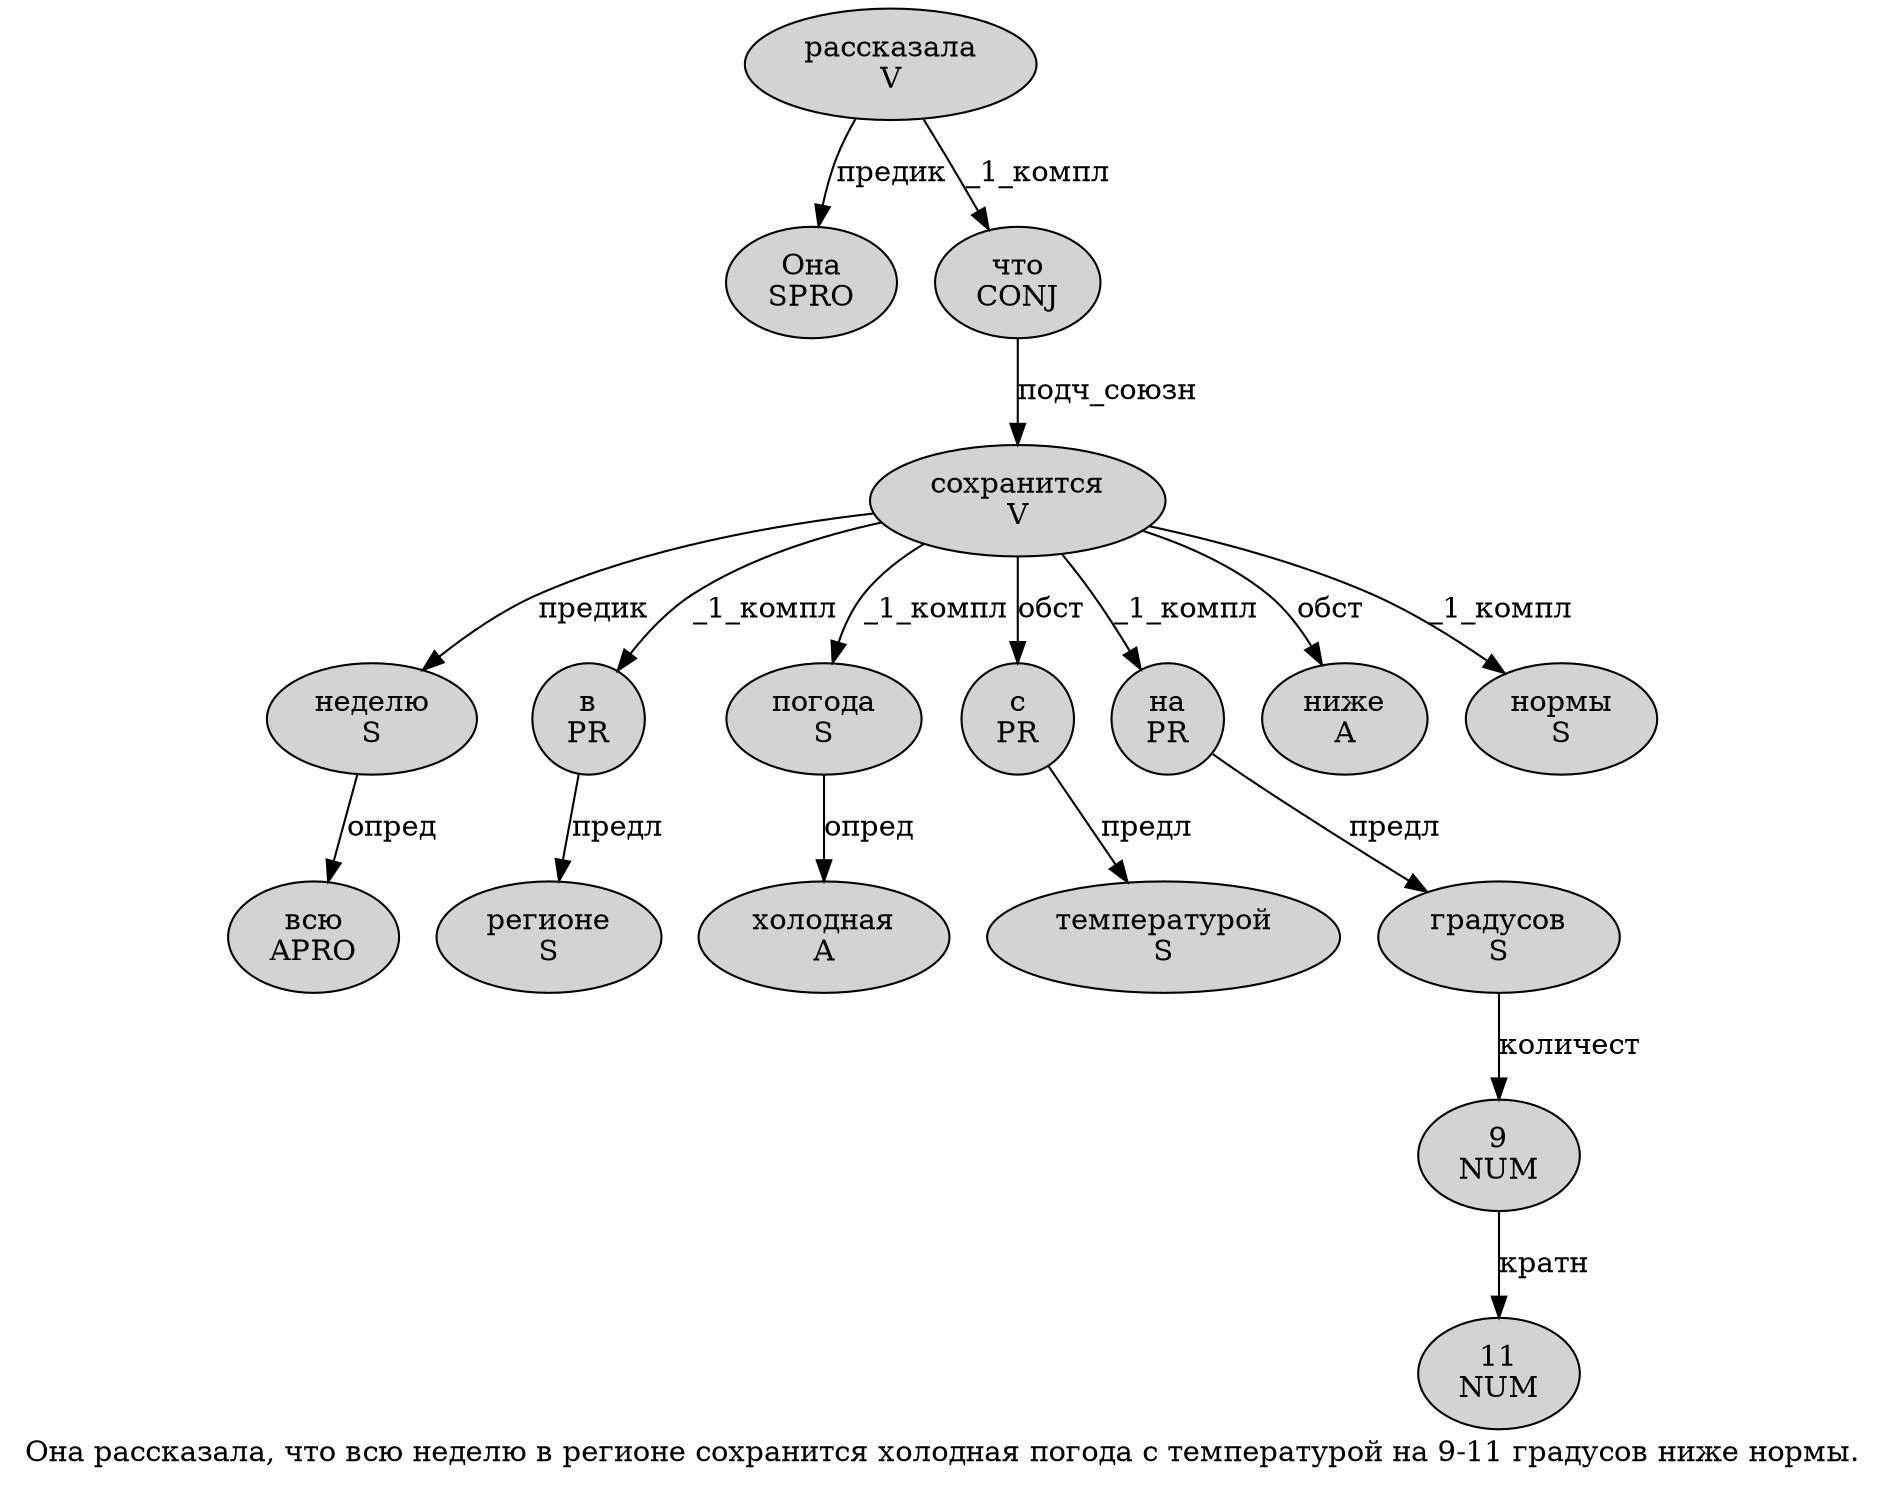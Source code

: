 digraph SENTENCE_664 {
	graph [label="Она рассказала, что всю неделю в регионе сохранится холодная погода с температурой на 9-11 градусов ниже нормы."]
	node [style=filled]
		0 [label="Она
SPRO" color="" fillcolor=lightgray penwidth=1 shape=ellipse]
		1 [label="рассказала
V" color="" fillcolor=lightgray penwidth=1 shape=ellipse]
		3 [label="что
CONJ" color="" fillcolor=lightgray penwidth=1 shape=ellipse]
		4 [label="всю
APRO" color="" fillcolor=lightgray penwidth=1 shape=ellipse]
		5 [label="неделю
S" color="" fillcolor=lightgray penwidth=1 shape=ellipse]
		6 [label="в
PR" color="" fillcolor=lightgray penwidth=1 shape=ellipse]
		7 [label="регионе
S" color="" fillcolor=lightgray penwidth=1 shape=ellipse]
		8 [label="сохранится
V" color="" fillcolor=lightgray penwidth=1 shape=ellipse]
		9 [label="холодная
A" color="" fillcolor=lightgray penwidth=1 shape=ellipse]
		10 [label="погода
S" color="" fillcolor=lightgray penwidth=1 shape=ellipse]
		11 [label="с
PR" color="" fillcolor=lightgray penwidth=1 shape=ellipse]
		12 [label="температурой
S" color="" fillcolor=lightgray penwidth=1 shape=ellipse]
		13 [label="на
PR" color="" fillcolor=lightgray penwidth=1 shape=ellipse]
		14 [label="9
NUM" color="" fillcolor=lightgray penwidth=1 shape=ellipse]
		16 [label="11
NUM" color="" fillcolor=lightgray penwidth=1 shape=ellipse]
		17 [label="градусов
S" color="" fillcolor=lightgray penwidth=1 shape=ellipse]
		18 [label="ниже
A" color="" fillcolor=lightgray penwidth=1 shape=ellipse]
		19 [label="нормы
S" color="" fillcolor=lightgray penwidth=1 shape=ellipse]
			8 -> 5 [label="предик"]
			8 -> 6 [label="_1_компл"]
			8 -> 10 [label="_1_компл"]
			8 -> 11 [label="обст"]
			8 -> 13 [label="_1_компл"]
			8 -> 18 [label="обст"]
			8 -> 19 [label="_1_компл"]
			14 -> 16 [label="кратн"]
			17 -> 14 [label="количест"]
			3 -> 8 [label="подч_союзн"]
			10 -> 9 [label="опред"]
			5 -> 4 [label="опред"]
			1 -> 0 [label="предик"]
			1 -> 3 [label="_1_компл"]
			11 -> 12 [label="предл"]
			13 -> 17 [label="предл"]
			6 -> 7 [label="предл"]
}